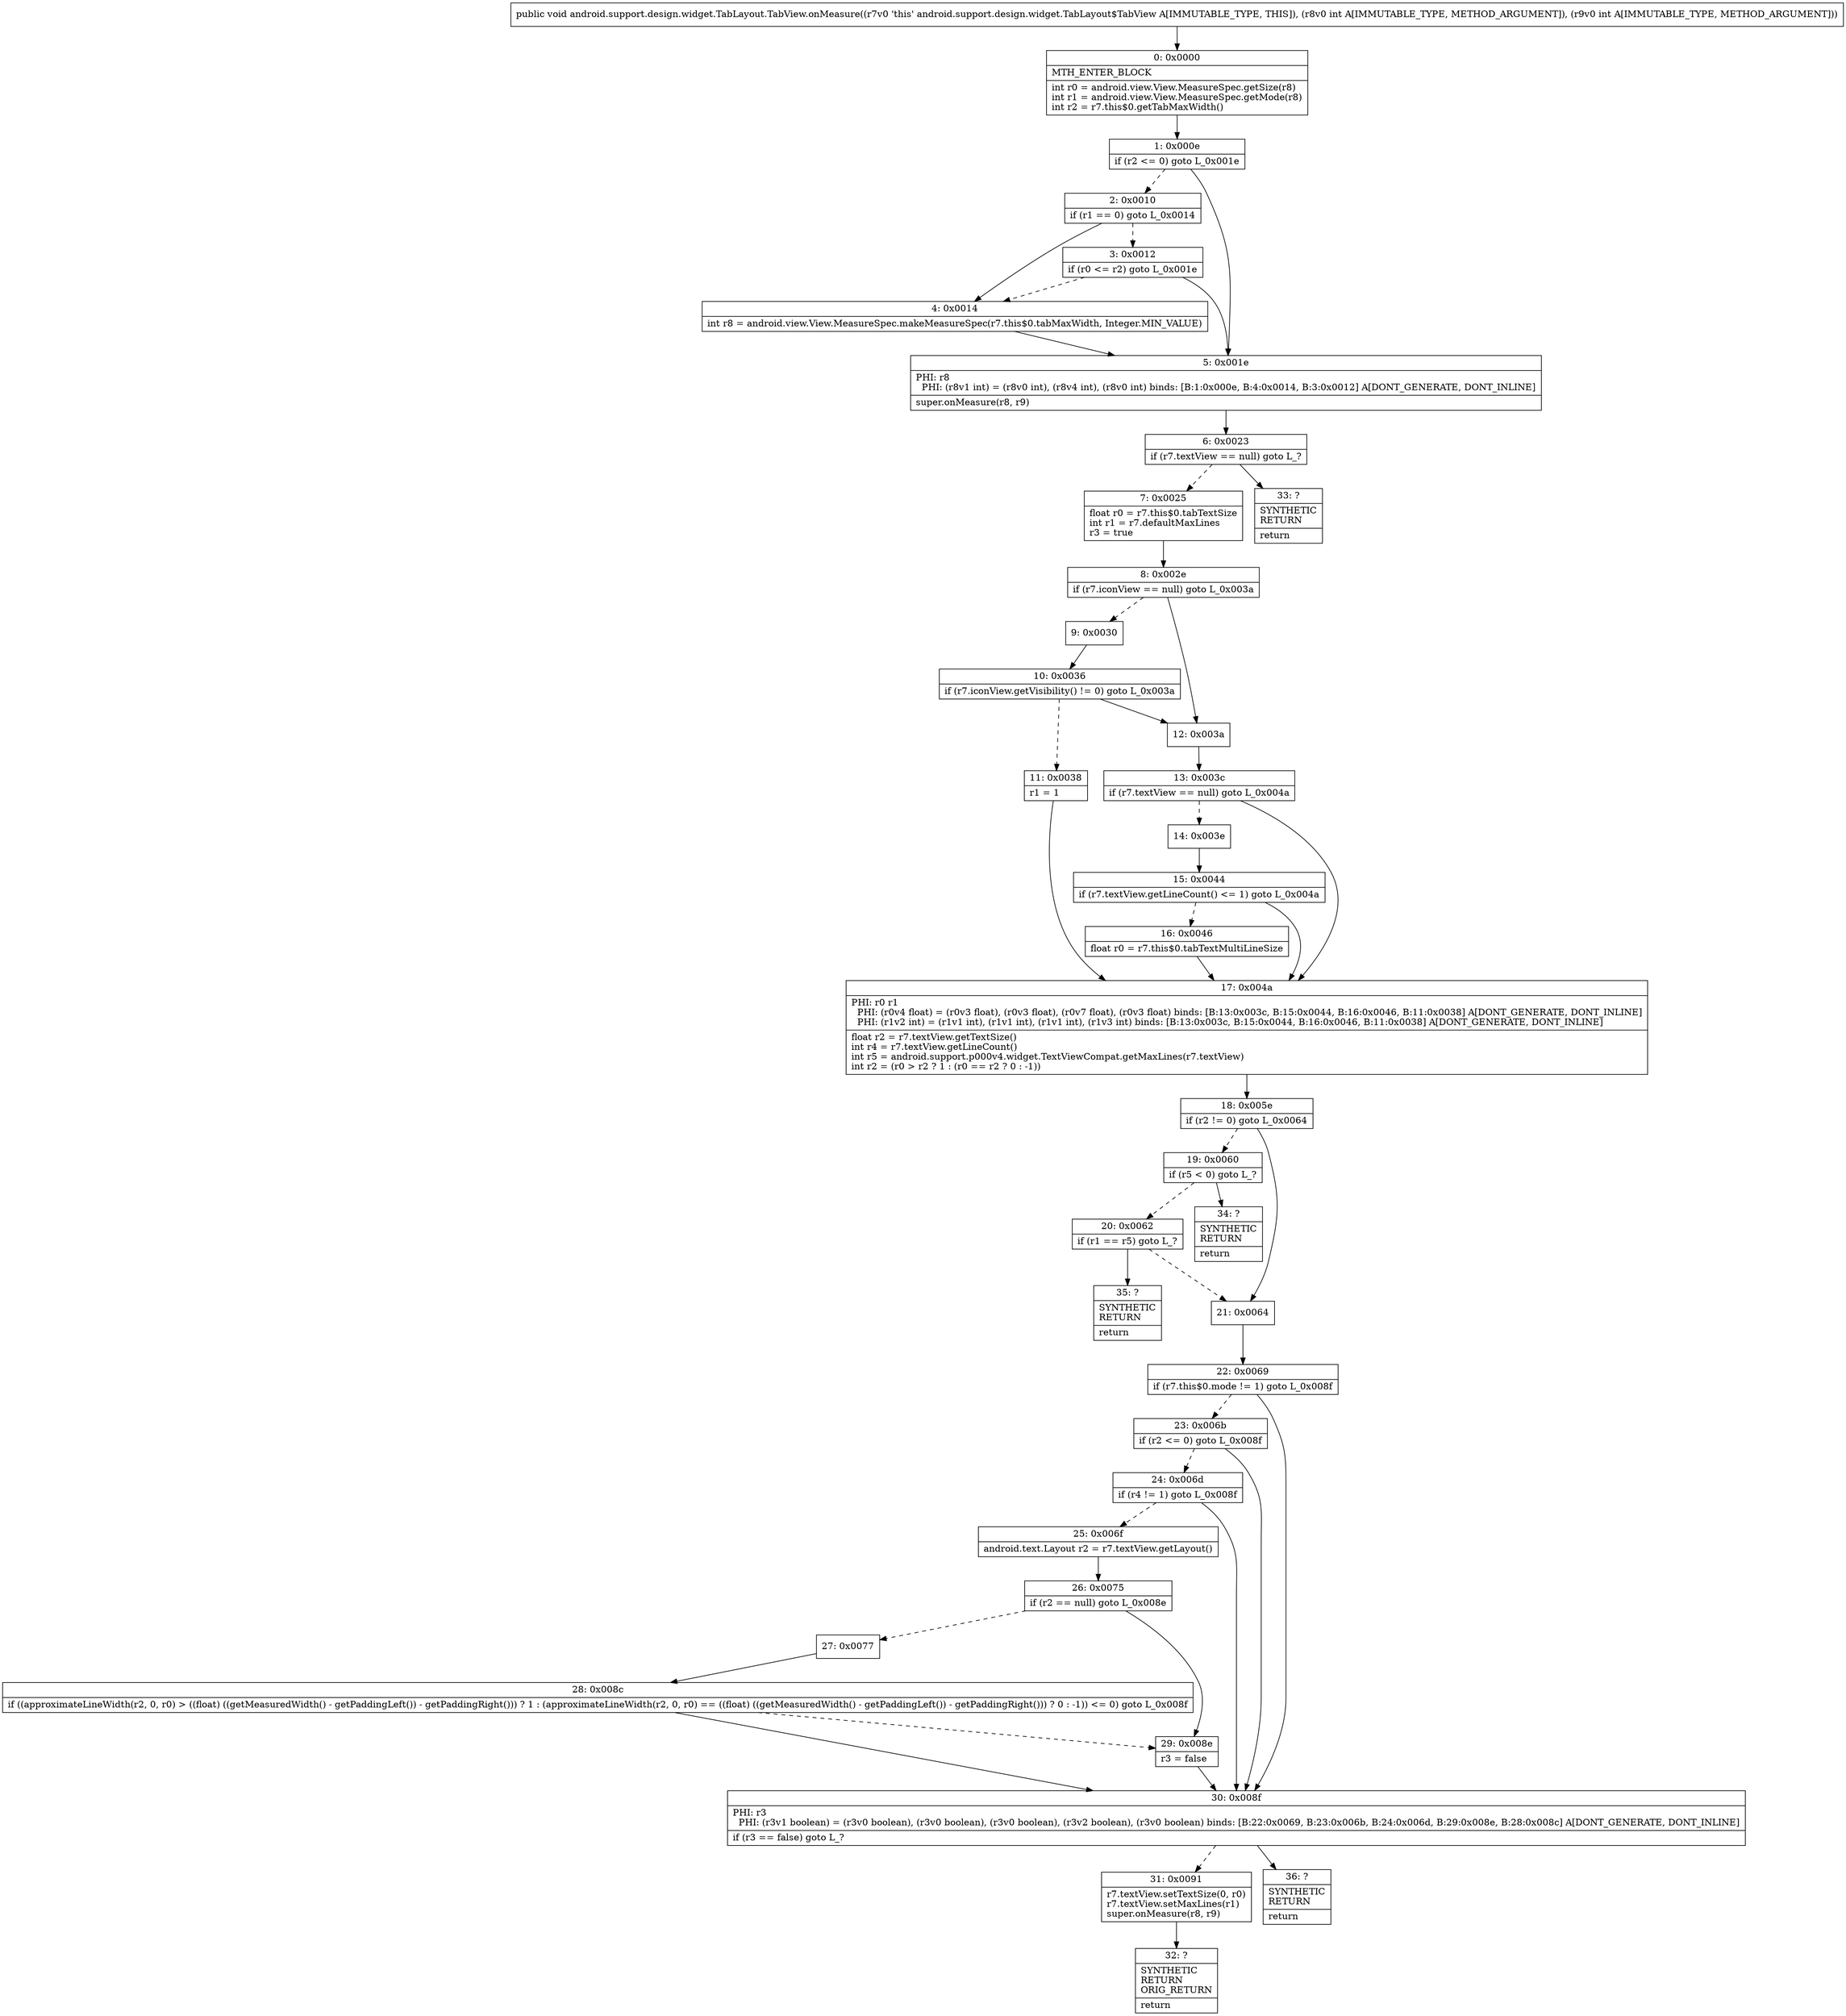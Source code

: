 digraph "CFG forandroid.support.design.widget.TabLayout.TabView.onMeasure(II)V" {
Node_0 [shape=record,label="{0\:\ 0x0000|MTH_ENTER_BLOCK\l|int r0 = android.view.View.MeasureSpec.getSize(r8)\lint r1 = android.view.View.MeasureSpec.getMode(r8)\lint r2 = r7.this$0.getTabMaxWidth()\l}"];
Node_1 [shape=record,label="{1\:\ 0x000e|if (r2 \<= 0) goto L_0x001e\l}"];
Node_2 [shape=record,label="{2\:\ 0x0010|if (r1 == 0) goto L_0x0014\l}"];
Node_3 [shape=record,label="{3\:\ 0x0012|if (r0 \<= r2) goto L_0x001e\l}"];
Node_4 [shape=record,label="{4\:\ 0x0014|int r8 = android.view.View.MeasureSpec.makeMeasureSpec(r7.this$0.tabMaxWidth, Integer.MIN_VALUE)\l}"];
Node_5 [shape=record,label="{5\:\ 0x001e|PHI: r8 \l  PHI: (r8v1 int) = (r8v0 int), (r8v4 int), (r8v0 int) binds: [B:1:0x000e, B:4:0x0014, B:3:0x0012] A[DONT_GENERATE, DONT_INLINE]\l|super.onMeasure(r8, r9)\l}"];
Node_6 [shape=record,label="{6\:\ 0x0023|if (r7.textView == null) goto L_?\l}"];
Node_7 [shape=record,label="{7\:\ 0x0025|float r0 = r7.this$0.tabTextSize\lint r1 = r7.defaultMaxLines\lr3 = true\l}"];
Node_8 [shape=record,label="{8\:\ 0x002e|if (r7.iconView == null) goto L_0x003a\l}"];
Node_9 [shape=record,label="{9\:\ 0x0030}"];
Node_10 [shape=record,label="{10\:\ 0x0036|if (r7.iconView.getVisibility() != 0) goto L_0x003a\l}"];
Node_11 [shape=record,label="{11\:\ 0x0038|r1 = 1\l}"];
Node_12 [shape=record,label="{12\:\ 0x003a}"];
Node_13 [shape=record,label="{13\:\ 0x003c|if (r7.textView == null) goto L_0x004a\l}"];
Node_14 [shape=record,label="{14\:\ 0x003e}"];
Node_15 [shape=record,label="{15\:\ 0x0044|if (r7.textView.getLineCount() \<= 1) goto L_0x004a\l}"];
Node_16 [shape=record,label="{16\:\ 0x0046|float r0 = r7.this$0.tabTextMultiLineSize\l}"];
Node_17 [shape=record,label="{17\:\ 0x004a|PHI: r0 r1 \l  PHI: (r0v4 float) = (r0v3 float), (r0v3 float), (r0v7 float), (r0v3 float) binds: [B:13:0x003c, B:15:0x0044, B:16:0x0046, B:11:0x0038] A[DONT_GENERATE, DONT_INLINE]\l  PHI: (r1v2 int) = (r1v1 int), (r1v1 int), (r1v1 int), (r1v3 int) binds: [B:13:0x003c, B:15:0x0044, B:16:0x0046, B:11:0x0038] A[DONT_GENERATE, DONT_INLINE]\l|float r2 = r7.textView.getTextSize()\lint r4 = r7.textView.getLineCount()\lint r5 = android.support.p000v4.widget.TextViewCompat.getMaxLines(r7.textView)\lint r2 = (r0 \> r2 ? 1 : (r0 == r2 ? 0 : \-1))\l}"];
Node_18 [shape=record,label="{18\:\ 0x005e|if (r2 != 0) goto L_0x0064\l}"];
Node_19 [shape=record,label="{19\:\ 0x0060|if (r5 \< 0) goto L_?\l}"];
Node_20 [shape=record,label="{20\:\ 0x0062|if (r1 == r5) goto L_?\l}"];
Node_21 [shape=record,label="{21\:\ 0x0064}"];
Node_22 [shape=record,label="{22\:\ 0x0069|if (r7.this$0.mode != 1) goto L_0x008f\l}"];
Node_23 [shape=record,label="{23\:\ 0x006b|if (r2 \<= 0) goto L_0x008f\l}"];
Node_24 [shape=record,label="{24\:\ 0x006d|if (r4 != 1) goto L_0x008f\l}"];
Node_25 [shape=record,label="{25\:\ 0x006f|android.text.Layout r2 = r7.textView.getLayout()\l}"];
Node_26 [shape=record,label="{26\:\ 0x0075|if (r2 == null) goto L_0x008e\l}"];
Node_27 [shape=record,label="{27\:\ 0x0077}"];
Node_28 [shape=record,label="{28\:\ 0x008c|if ((approximateLineWidth(r2, 0, r0) \> ((float) ((getMeasuredWidth() \- getPaddingLeft()) \- getPaddingRight())) ? 1 : (approximateLineWidth(r2, 0, r0) == ((float) ((getMeasuredWidth() \- getPaddingLeft()) \- getPaddingRight())) ? 0 : \-1)) \<= 0) goto L_0x008f\l}"];
Node_29 [shape=record,label="{29\:\ 0x008e|r3 = false\l}"];
Node_30 [shape=record,label="{30\:\ 0x008f|PHI: r3 \l  PHI: (r3v1 boolean) = (r3v0 boolean), (r3v0 boolean), (r3v0 boolean), (r3v2 boolean), (r3v0 boolean) binds: [B:22:0x0069, B:23:0x006b, B:24:0x006d, B:29:0x008e, B:28:0x008c] A[DONT_GENERATE, DONT_INLINE]\l|if (r3 == false) goto L_?\l}"];
Node_31 [shape=record,label="{31\:\ 0x0091|r7.textView.setTextSize(0, r0)\lr7.textView.setMaxLines(r1)\lsuper.onMeasure(r8, r9)\l}"];
Node_32 [shape=record,label="{32\:\ ?|SYNTHETIC\lRETURN\lORIG_RETURN\l|return\l}"];
Node_33 [shape=record,label="{33\:\ ?|SYNTHETIC\lRETURN\l|return\l}"];
Node_34 [shape=record,label="{34\:\ ?|SYNTHETIC\lRETURN\l|return\l}"];
Node_35 [shape=record,label="{35\:\ ?|SYNTHETIC\lRETURN\l|return\l}"];
Node_36 [shape=record,label="{36\:\ ?|SYNTHETIC\lRETURN\l|return\l}"];
MethodNode[shape=record,label="{public void android.support.design.widget.TabLayout.TabView.onMeasure((r7v0 'this' android.support.design.widget.TabLayout$TabView A[IMMUTABLE_TYPE, THIS]), (r8v0 int A[IMMUTABLE_TYPE, METHOD_ARGUMENT]), (r9v0 int A[IMMUTABLE_TYPE, METHOD_ARGUMENT])) }"];
MethodNode -> Node_0;
Node_0 -> Node_1;
Node_1 -> Node_2[style=dashed];
Node_1 -> Node_5;
Node_2 -> Node_3[style=dashed];
Node_2 -> Node_4;
Node_3 -> Node_4[style=dashed];
Node_3 -> Node_5;
Node_4 -> Node_5;
Node_5 -> Node_6;
Node_6 -> Node_7[style=dashed];
Node_6 -> Node_33;
Node_7 -> Node_8;
Node_8 -> Node_9[style=dashed];
Node_8 -> Node_12;
Node_9 -> Node_10;
Node_10 -> Node_11[style=dashed];
Node_10 -> Node_12;
Node_11 -> Node_17;
Node_12 -> Node_13;
Node_13 -> Node_14[style=dashed];
Node_13 -> Node_17;
Node_14 -> Node_15;
Node_15 -> Node_16[style=dashed];
Node_15 -> Node_17;
Node_16 -> Node_17;
Node_17 -> Node_18;
Node_18 -> Node_19[style=dashed];
Node_18 -> Node_21;
Node_19 -> Node_20[style=dashed];
Node_19 -> Node_34;
Node_20 -> Node_21[style=dashed];
Node_20 -> Node_35;
Node_21 -> Node_22;
Node_22 -> Node_23[style=dashed];
Node_22 -> Node_30;
Node_23 -> Node_24[style=dashed];
Node_23 -> Node_30;
Node_24 -> Node_25[style=dashed];
Node_24 -> Node_30;
Node_25 -> Node_26;
Node_26 -> Node_27[style=dashed];
Node_26 -> Node_29;
Node_27 -> Node_28;
Node_28 -> Node_29[style=dashed];
Node_28 -> Node_30;
Node_29 -> Node_30;
Node_30 -> Node_31[style=dashed];
Node_30 -> Node_36;
Node_31 -> Node_32;
}

